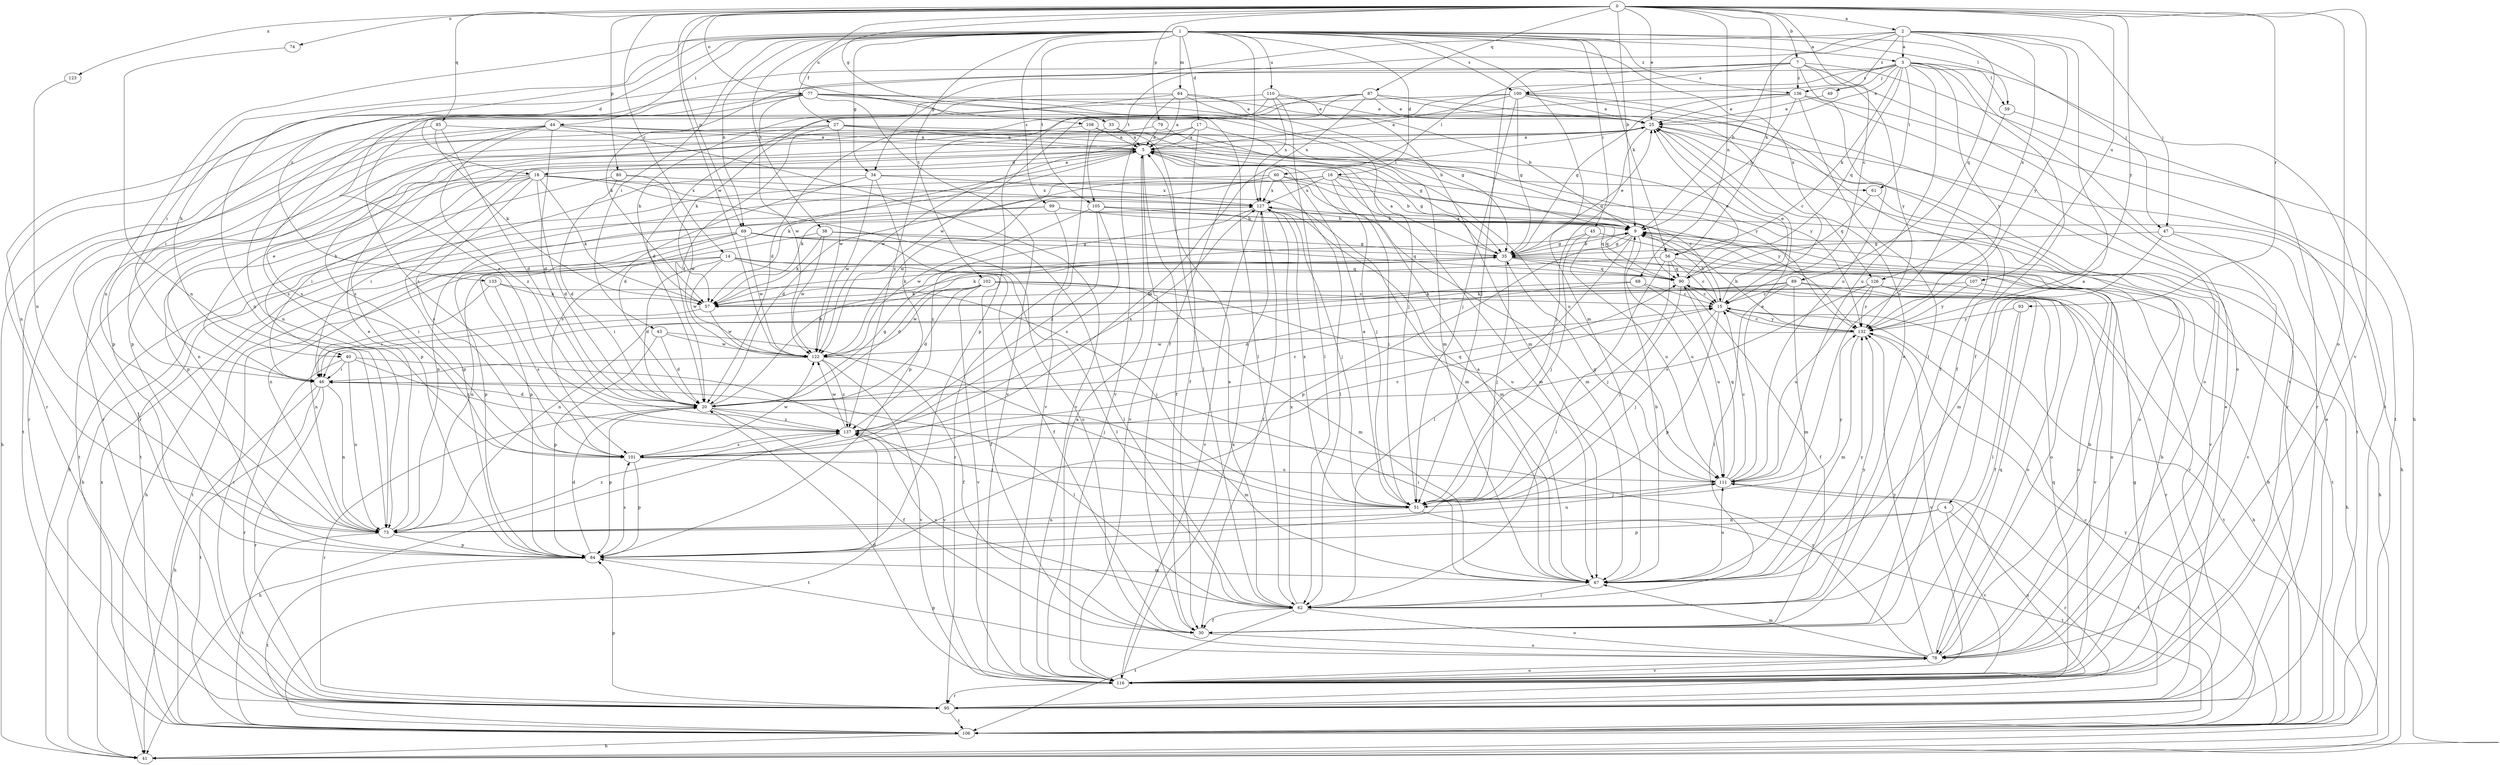 strict digraph  {
0;
1;
2;
3;
4;
5;
7;
9;
14;
15;
16;
17;
18;
20;
25;
27;
30;
33;
34;
35;
38;
40;
41;
43;
44;
45;
46;
47;
49;
51;
56;
57;
59;
60;
61;
62;
64;
67;
68;
69;
73;
74;
77;
78;
79;
80;
84;
85;
87;
89;
90;
93;
95;
99;
100;
101;
102;
105;
106;
107;
108;
110;
111;
116;
122;
123;
126;
127;
132;
133;
136;
137;
0 -> 2  [label=a];
0 -> 7  [label=b];
0 -> 9  [label=b];
0 -> 14  [label=c];
0 -> 15  [label=c];
0 -> 25  [label=e];
0 -> 33  [label=g];
0 -> 56  [label=k];
0 -> 68  [label=n];
0 -> 69  [label=n];
0 -> 74  [label=o];
0 -> 77  [label=o];
0 -> 78  [label=o];
0 -> 79  [label=p];
0 -> 80  [label=p];
0 -> 85  [label=q];
0 -> 87  [label=q];
0 -> 93  [label=r];
0 -> 107  [label=u];
0 -> 108  [label=u];
0 -> 116  [label=v];
0 -> 122  [label=w];
0 -> 123  [label=x];
0 -> 132  [label=y];
1 -> 3  [label=a];
1 -> 16  [label=d];
1 -> 17  [label=d];
1 -> 18  [label=d];
1 -> 27  [label=f];
1 -> 30  [label=f];
1 -> 34  [label=g];
1 -> 38  [label=h];
1 -> 43  [label=i];
1 -> 44  [label=i];
1 -> 45  [label=i];
1 -> 46  [label=i];
1 -> 47  [label=j];
1 -> 56  [label=k];
1 -> 59  [label=l];
1 -> 64  [label=m];
1 -> 67  [label=m];
1 -> 69  [label=n];
1 -> 73  [label=n];
1 -> 99  [label=s];
1 -> 100  [label=s];
1 -> 102  [label=t];
1 -> 105  [label=t];
1 -> 110  [label=u];
1 -> 126  [label=x];
1 -> 133  [label=z];
1 -> 136  [label=z];
2 -> 3  [label=a];
2 -> 4  [label=a];
2 -> 9  [label=b];
2 -> 34  [label=g];
2 -> 47  [label=j];
2 -> 89  [label=q];
2 -> 105  [label=t];
2 -> 126  [label=x];
2 -> 132  [label=y];
2 -> 136  [label=z];
3 -> 25  [label=e];
3 -> 30  [label=f];
3 -> 40  [label=h];
3 -> 49  [label=j];
3 -> 56  [label=k];
3 -> 59  [label=l];
3 -> 60  [label=l];
3 -> 61  [label=l];
3 -> 90  [label=q];
3 -> 100  [label=s];
3 -> 106  [label=t];
3 -> 111  [label=u];
3 -> 116  [label=v];
3 -> 132  [label=y];
4 -> 73  [label=n];
4 -> 84  [label=p];
4 -> 95  [label=r];
4 -> 116  [label=v];
5 -> 18  [label=d];
5 -> 20  [label=d];
5 -> 30  [label=f];
5 -> 35  [label=g];
5 -> 40  [label=h];
5 -> 51  [label=j];
5 -> 57  [label=k];
5 -> 61  [label=l];
5 -> 84  [label=p];
5 -> 116  [label=v];
7 -> 41  [label=h];
7 -> 51  [label=j];
7 -> 57  [label=k];
7 -> 73  [label=n];
7 -> 78  [label=o];
7 -> 100  [label=s];
7 -> 111  [label=u];
7 -> 132  [label=y];
7 -> 136  [label=z];
9 -> 35  [label=g];
9 -> 62  [label=l];
9 -> 84  [label=p];
9 -> 106  [label=t];
9 -> 111  [label=u];
9 -> 127  [label=x];
14 -> 20  [label=d];
14 -> 30  [label=f];
14 -> 62  [label=l];
14 -> 90  [label=q];
14 -> 95  [label=r];
14 -> 106  [label=t];
14 -> 122  [label=w];
15 -> 9  [label=b];
15 -> 25  [label=e];
15 -> 51  [label=j];
15 -> 84  [label=p];
15 -> 106  [label=t];
15 -> 132  [label=y];
16 -> 15  [label=c];
16 -> 41  [label=h];
16 -> 51  [label=j];
16 -> 57  [label=k];
16 -> 67  [label=m];
16 -> 78  [label=o];
16 -> 106  [label=t];
16 -> 127  [label=x];
17 -> 5  [label=a];
17 -> 9  [label=b];
17 -> 30  [label=f];
17 -> 95  [label=r];
17 -> 122  [label=w];
18 -> 5  [label=a];
18 -> 20  [label=d];
18 -> 46  [label=i];
18 -> 57  [label=k];
18 -> 67  [label=m];
18 -> 73  [label=n];
18 -> 78  [label=o];
18 -> 84  [label=p];
18 -> 101  [label=s];
18 -> 106  [label=t];
18 -> 127  [label=x];
20 -> 9  [label=b];
20 -> 15  [label=c];
20 -> 30  [label=f];
20 -> 35  [label=g];
20 -> 67  [label=m];
20 -> 84  [label=p];
20 -> 95  [label=r];
20 -> 137  [label=z];
25 -> 5  [label=a];
25 -> 51  [label=j];
25 -> 101  [label=s];
25 -> 106  [label=t];
27 -> 5  [label=a];
27 -> 20  [label=d];
27 -> 90  [label=q];
27 -> 95  [label=r];
27 -> 106  [label=t];
27 -> 122  [label=w];
27 -> 132  [label=y];
30 -> 78  [label=o];
33 -> 5  [label=a];
33 -> 84  [label=p];
33 -> 111  [label=u];
34 -> 46  [label=i];
34 -> 67  [label=m];
34 -> 84  [label=p];
34 -> 101  [label=s];
34 -> 122  [label=w];
34 -> 127  [label=x];
35 -> 5  [label=a];
35 -> 9  [label=b];
35 -> 20  [label=d];
35 -> 25  [label=e];
35 -> 41  [label=h];
35 -> 51  [label=j];
35 -> 57  [label=k];
35 -> 73  [label=n];
35 -> 78  [label=o];
35 -> 90  [label=q];
38 -> 35  [label=g];
38 -> 57  [label=k];
38 -> 62  [label=l];
38 -> 84  [label=p];
38 -> 122  [label=w];
40 -> 46  [label=i];
40 -> 73  [label=n];
40 -> 95  [label=r];
40 -> 116  [label=v];
40 -> 137  [label=z];
41 -> 127  [label=x];
43 -> 20  [label=d];
43 -> 30  [label=f];
43 -> 84  [label=p];
43 -> 122  [label=w];
44 -> 5  [label=a];
44 -> 20  [label=d];
44 -> 41  [label=h];
44 -> 95  [label=r];
44 -> 101  [label=s];
44 -> 116  [label=v];
44 -> 132  [label=y];
44 -> 137  [label=z];
45 -> 35  [label=g];
45 -> 51  [label=j];
45 -> 95  [label=r];
45 -> 111  [label=u];
46 -> 20  [label=d];
46 -> 25  [label=e];
46 -> 41  [label=h];
46 -> 62  [label=l];
46 -> 73  [label=n];
46 -> 95  [label=r];
46 -> 106  [label=t];
47 -> 35  [label=g];
47 -> 41  [label=h];
47 -> 67  [label=m];
47 -> 116  [label=v];
49 -> 25  [label=e];
51 -> 5  [label=a];
51 -> 73  [label=n];
51 -> 106  [label=t];
51 -> 127  [label=x];
51 -> 132  [label=y];
51 -> 137  [label=z];
56 -> 15  [label=c];
56 -> 51  [label=j];
56 -> 57  [label=k];
56 -> 62  [label=l];
56 -> 78  [label=o];
56 -> 90  [label=q];
57 -> 46  [label=i];
57 -> 122  [label=w];
59 -> 95  [label=r];
59 -> 111  [label=u];
60 -> 9  [label=b];
60 -> 20  [label=d];
60 -> 62  [label=l];
60 -> 122  [label=w];
60 -> 127  [label=x];
60 -> 132  [label=y];
61 -> 41  [label=h];
61 -> 90  [label=q];
62 -> 5  [label=a];
62 -> 30  [label=f];
62 -> 78  [label=o];
62 -> 106  [label=t];
62 -> 127  [label=x];
62 -> 132  [label=y];
62 -> 137  [label=z];
64 -> 5  [label=a];
64 -> 9  [label=b];
64 -> 25  [label=e];
64 -> 35  [label=g];
64 -> 57  [label=k];
64 -> 101  [label=s];
64 -> 116  [label=v];
67 -> 5  [label=a];
67 -> 9  [label=b];
67 -> 25  [label=e];
67 -> 46  [label=i];
67 -> 62  [label=l];
67 -> 111  [label=u];
67 -> 132  [label=y];
68 -> 15  [label=c];
68 -> 20  [label=d];
68 -> 73  [label=n];
68 -> 111  [label=u];
69 -> 30  [label=f];
69 -> 35  [label=g];
69 -> 41  [label=h];
69 -> 73  [label=n];
69 -> 84  [label=p];
69 -> 90  [label=q];
69 -> 122  [label=w];
73 -> 25  [label=e];
73 -> 84  [label=p];
73 -> 106  [label=t];
73 -> 111  [label=u];
73 -> 137  [label=z];
74 -> 73  [label=n];
77 -> 25  [label=e];
77 -> 46  [label=i];
77 -> 51  [label=j];
77 -> 62  [label=l];
77 -> 67  [label=m];
77 -> 73  [label=n];
77 -> 116  [label=v];
77 -> 122  [label=w];
77 -> 137  [label=z];
78 -> 9  [label=b];
78 -> 67  [label=m];
78 -> 84  [label=p];
78 -> 90  [label=q];
78 -> 116  [label=v];
78 -> 132  [label=y];
78 -> 137  [label=z];
79 -> 5  [label=a];
79 -> 35  [label=g];
79 -> 101  [label=s];
80 -> 20  [label=d];
80 -> 84  [label=p];
80 -> 122  [label=w];
80 -> 127  [label=x];
84 -> 20  [label=d];
84 -> 67  [label=m];
84 -> 101  [label=s];
84 -> 106  [label=t];
85 -> 5  [label=a];
85 -> 20  [label=d];
85 -> 57  [label=k];
85 -> 101  [label=s];
87 -> 15  [label=c];
87 -> 20  [label=d];
87 -> 25  [label=e];
87 -> 30  [label=f];
87 -> 73  [label=n];
87 -> 84  [label=p];
87 -> 127  [label=x];
89 -> 15  [label=c];
89 -> 46  [label=i];
89 -> 57  [label=k];
89 -> 62  [label=l];
89 -> 67  [label=m];
89 -> 78  [label=o];
89 -> 95  [label=r];
90 -> 15  [label=c];
90 -> 25  [label=e];
90 -> 30  [label=f];
90 -> 51  [label=j];
93 -> 30  [label=f];
93 -> 62  [label=l];
93 -> 132  [label=y];
95 -> 25  [label=e];
95 -> 35  [label=g];
95 -> 84  [label=p];
95 -> 106  [label=t];
95 -> 111  [label=u];
99 -> 9  [label=b];
99 -> 41  [label=h];
99 -> 73  [label=n];
99 -> 90  [label=q];
99 -> 95  [label=r];
100 -> 5  [label=a];
100 -> 25  [label=e];
100 -> 30  [label=f];
100 -> 35  [label=g];
100 -> 51  [label=j];
100 -> 57  [label=k];
100 -> 95  [label=r];
100 -> 137  [label=z];
101 -> 15  [label=c];
101 -> 84  [label=p];
101 -> 111  [label=u];
101 -> 122  [label=w];
102 -> 15  [label=c];
102 -> 20  [label=d];
102 -> 57  [label=k];
102 -> 67  [label=m];
102 -> 73  [label=n];
102 -> 111  [label=u];
102 -> 116  [label=v];
102 -> 122  [label=w];
105 -> 9  [label=b];
105 -> 90  [label=q];
105 -> 101  [label=s];
105 -> 116  [label=v];
105 -> 122  [label=w];
105 -> 137  [label=z];
106 -> 9  [label=b];
106 -> 15  [label=c];
106 -> 41  [label=h];
106 -> 132  [label=y];
107 -> 57  [label=k];
107 -> 78  [label=o];
107 -> 132  [label=y];
108 -> 5  [label=a];
108 -> 62  [label=l];
108 -> 84  [label=p];
108 -> 116  [label=v];
110 -> 20  [label=d];
110 -> 25  [label=e];
110 -> 62  [label=l];
110 -> 67  [label=m];
110 -> 95  [label=r];
110 -> 127  [label=x];
111 -> 15  [label=c];
111 -> 25  [label=e];
111 -> 35  [label=g];
111 -> 51  [label=j];
111 -> 90  [label=q];
111 -> 106  [label=t];
116 -> 5  [label=a];
116 -> 9  [label=b];
116 -> 20  [label=d];
116 -> 25  [label=e];
116 -> 78  [label=o];
116 -> 90  [label=q];
116 -> 95  [label=r];
116 -> 127  [label=x];
122 -> 46  [label=i];
122 -> 51  [label=j];
122 -> 116  [label=v];
122 -> 137  [label=z];
123 -> 73  [label=n];
126 -> 41  [label=h];
126 -> 57  [label=k];
126 -> 101  [label=s];
126 -> 111  [label=u];
126 -> 116  [label=v];
126 -> 132  [label=y];
127 -> 9  [label=b];
127 -> 30  [label=f];
127 -> 51  [label=j];
127 -> 67  [label=m];
127 -> 116  [label=v];
127 -> 137  [label=z];
132 -> 9  [label=b];
132 -> 15  [label=c];
132 -> 67  [label=m];
132 -> 116  [label=v];
132 -> 122  [label=w];
133 -> 46  [label=i];
133 -> 51  [label=j];
133 -> 57  [label=k];
133 -> 101  [label=s];
136 -> 9  [label=b];
136 -> 25  [label=e];
136 -> 35  [label=g];
136 -> 62  [label=l];
136 -> 78  [label=o];
136 -> 106  [label=t];
136 -> 122  [label=w];
137 -> 41  [label=h];
137 -> 90  [label=q];
137 -> 101  [label=s];
137 -> 106  [label=t];
137 -> 122  [label=w];
137 -> 127  [label=x];
}

